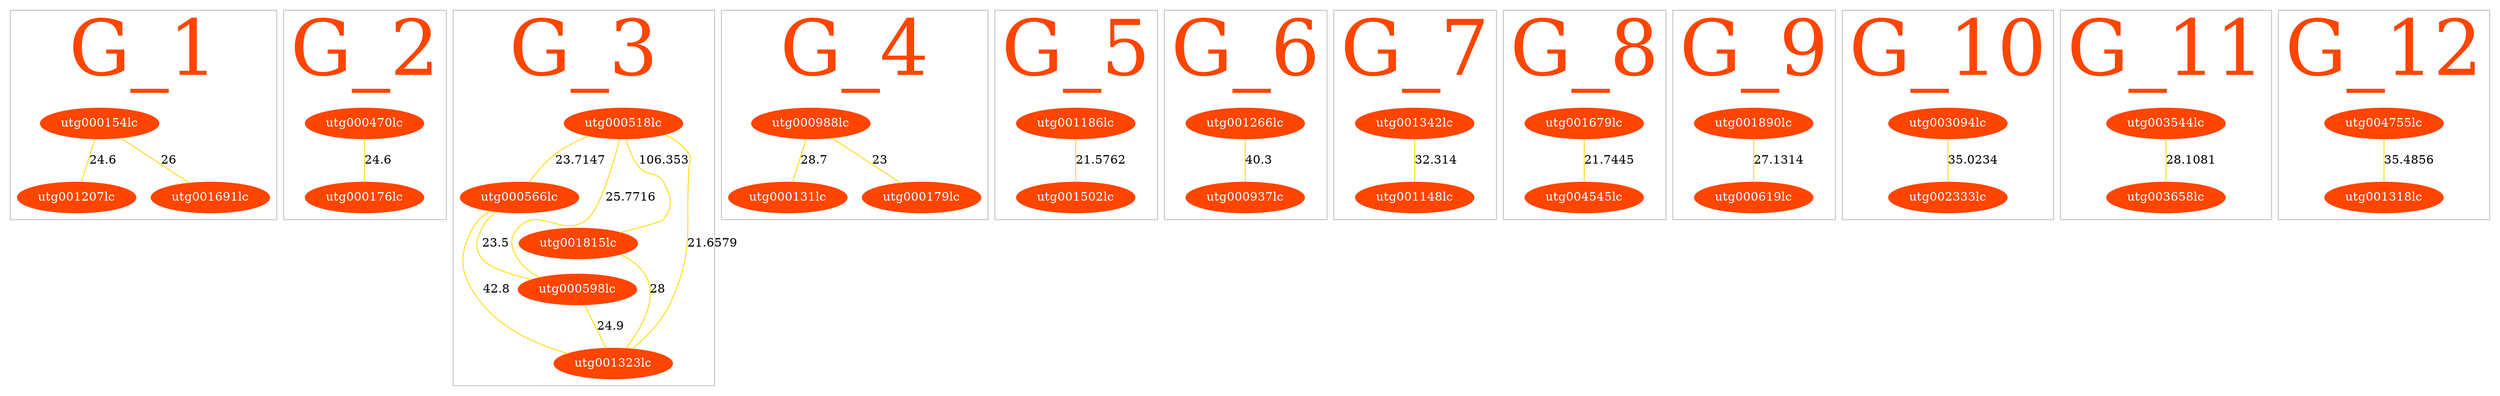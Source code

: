 /* Here are the raw subclusters of selected haplotigs */
graph	Graph_1 {
	subgraph cluster_0 {
	utg000154lc -- utg001207lc [color=gold, penwidth=1, arrowsize=1, label=24.6]; /* cluster 0 */
	utg000154lc -- utg001691lc [color=gold, penwidth=1, arrowsize=1, label=26]; /* cluster 0 */
	utg000154lc [color=orangered, style=filled, fillcolor=orangered, fontcolor=white]; /* 1 : 20000001~40000000 */
	utg001207lc [color=orangered, style=filled, fillcolor=orangered, fontcolor=white]; /* 1 : 20000001~40000000 */
	utg001691lc [color=orangered, style=filled, fillcolor=orangered, fontcolor=white]; /* 1 : 20000001~40000000 */
	label="G_1";
	fontsize=90;
	fontcolor=orangered;
	color=gray;
	/* 3 contigs with total size of 2385823 bp */
	}
	subgraph cluster_1 {
	utg000470lc -- utg000176lc [color=gold, penwidth=1, arrowsize=1, label=24.6]; /* cluster 1 */
	utg000176lc [color=orangered, style=filled, fillcolor=orangered, fontcolor=white]; /* 2 : 40000001~60000000 */
	utg000470lc [color=orangered, style=filled, fillcolor=orangered, fontcolor=white]; /* 2 : 40000001~60000000 */
	label="G_2";
	fontsize=90;
	fontcolor=orangered;
	color=gray;
	/* 2 contigs with total size of 3661651 bp */
	}
	subgraph cluster_2 {
	utg000518lc -- utg000566lc [color=gold, penwidth=1, arrowsize=1, label=23.7147]; /* cluster 2 */
	utg000518lc -- utg000598lc [color=gold, penwidth=1, arrowsize=1, label=25.7716]; /* cluster 2 */
	utg000518lc -- utg001815lc [color=gold, penwidth=1, arrowsize=1, label=106.353]; /* cluster 2 */
	utg000566lc -- utg000598lc [color=gold, penwidth=1, arrowsize=1, label=23.5]; /* cluster 2 */
	utg000566lc -- utg001323lc [color=gold, penwidth=1, arrowsize=1, label=42.8]; /* cluster 2 */
	utg000598lc -- utg001323lc [color=gold, penwidth=1, arrowsize=1, label=24.9]; /* cluster 2 */
	utg001323lc -- utg000518lc [color=gold, penwidth=1, arrowsize=1, label=21.6579]; /* cluster 2 */
	utg001815lc -- utg001323lc [color=gold, penwidth=1, arrowsize=1, label=28]; /* cluster 2 */
	utg000518lc [color=orangered, style=filled, fillcolor=orangered, fontcolor=white]; /* 1 : 20000001~40000000 */
	utg000566lc [color=orangered, style=filled, fillcolor=orangered, fontcolor=white]; /* 1 : 20000001~40000000 */
	utg000598lc [color=orangered, style=filled, fillcolor=orangered, fontcolor=white]; /* 1 : 20000001~40000000 */
	utg001323lc [color=orangered, style=filled, fillcolor=orangered, fontcolor=white]; /* 1 : 20000001~40000000 */
	utg001815lc [color=orangered, style=filled, fillcolor=orangered, fontcolor=white]; /* 1 : 20000001~40000000 */
	label="G_3";
	fontsize=90;
	fontcolor=orangered;
	color=gray;
	/* 5 contigs with total size of 4292870 bp */
	}
	subgraph cluster_3 {
	utg000988lc -- utg000131lc [color=gold, penwidth=1, arrowsize=1, label=28.7]; /* cluster 3 */
	utg000988lc -- utg000179lc [color=gold, penwidth=1, arrowsize=1, label=23]; /* cluster 3 */
	utg000131lc [color=orangered, style=filled, fillcolor=orangered, fontcolor=white]; /* 0 : 1~20000000 */
	utg000179lc [color=orangered, style=filled, fillcolor=orangered, fontcolor=white]; /* 0 : 1~20000000 */
	utg000988lc [color=orangered, style=filled, fillcolor=orangered, fontcolor=white]; /* 0 : 1~20000000 */
	label="G_4";
	fontsize=90;
	fontcolor=orangered;
	color=gray;
	/* 3 contigs with total size of 9686190 bp */
	}
	subgraph cluster_4 {
	utg001186lc -- utg001502lc [color=gold, penwidth=1, arrowsize=1, label=21.5762]; /* cluster 4 */
	utg001186lc [color=orangered, style=filled, fillcolor=orangered, fontcolor=white]; /* 2 : 40000001~60000000 */
	utg001502lc [color=orangered, style=filled, fillcolor=orangered, fontcolor=white]; /* 2 : 40000001~60000000 */
	label="G_5";
	fontsize=90;
	fontcolor=orangered;
	color=gray;
	/* 2 contigs with total size of 972112 bp */
	}
	subgraph cluster_5 {
	utg001266lc -- utg000937lc [color=gold, penwidth=1, arrowsize=1, label=40.3]; /* cluster 5 */
	utg000937lc [color=orangered, style=filled, fillcolor=orangered, fontcolor=white]; /* 0 : 1~20000000 */
	utg001266lc [color=orangered, style=filled, fillcolor=orangered, fontcolor=white]; /* 0 : 1~20000000 */
	label="G_6";
	fontsize=90;
	fontcolor=orangered;
	color=gray;
	/* 2 contigs with total size of 1100445 bp */
	}
	subgraph cluster_6 {
	utg001342lc -- utg001148lc [color=gold, penwidth=1, arrowsize=1, label=32.314]; /* cluster 6 */
	utg001148lc [color=orangered, style=filled, fillcolor=orangered, fontcolor=white]; /* 2 : 40000001~60000000 */
	utg001342lc [color=orangered, style=filled, fillcolor=orangered, fontcolor=white]; /* 2 : 40000001~60000000 */
	label="G_7";
	fontsize=90;
	fontcolor=orangered;
	color=gray;
	/* 2 contigs with total size of 1309266 bp */
	}
	subgraph cluster_7 {
	utg001679lc -- utg004545lc [color=gold, penwidth=1, arrowsize=1, label=21.7445]; /* cluster 7 */
	utg001679lc [color=orangered, style=filled, fillcolor=orangered, fontcolor=white]; /* 2 : 40000001~60000000 */
	utg004545lc [color=orangered, style=filled, fillcolor=orangered, fontcolor=white]; /* 2 : 40000001~60000000 */
	label="G_8";
	fontsize=90;
	fontcolor=orangered;
	color=gray;
	/* 2 contigs with total size of 510475 bp */
	}
	subgraph cluster_8 {
	utg001890lc -- utg000619lc [color=gold, penwidth=1, arrowsize=1, label=27.1314]; /* cluster 8 */
	utg000619lc [color=orangered, style=filled, fillcolor=orangered, fontcolor=white]; /* 0 : 1~20000000 */
	utg001890lc [color=orangered, style=filled, fillcolor=orangered, fontcolor=white]; /* 0 : 1~20000000 */
	label="G_9";
	fontsize=90;
	fontcolor=orangered;
	color=gray;
	/* 2 contigs with total size of 2643945 bp */
	}
	subgraph cluster_9 {
	utg003094lc -- utg002333lc [color=gold, penwidth=1, arrowsize=1, label=35.0234]; /* cluster 9 */
	utg002333lc [color=orangered, style=filled, fillcolor=orangered, fontcolor=white]; /* 2 : 40000001~60000000 */
	utg003094lc [color=orangered, style=filled, fillcolor=orangered, fontcolor=white]; /* 2 : 40000001~60000000 */
	label="G_10";
	fontsize=90;
	fontcolor=orangered;
	color=gray;
	/* 2 contigs with total size of 573902 bp */
	}
	subgraph cluster_10 {
	utg003544lc -- utg003658lc [color=gold, penwidth=1, arrowsize=1, label=28.1081]; /* cluster 10 */
	utg003544lc [color=orangered, style=filled, fillcolor=orangered, fontcolor=white]; /* 2 : 40000001~60000000 */
	utg003658lc [color=orangered, style=filled, fillcolor=orangered, fontcolor=white]; /* 2 : 40000001~60000000 */
	label="G_11";
	fontsize=90;
	fontcolor=orangered;
	color=gray;
	/* 2 contigs with total size of 864521 bp */
	}
	subgraph cluster_11 {
	utg004755lc -- utg001318lc [color=gold, penwidth=1, arrowsize=1, label=35.4856]; /* cluster 11 */
	utg001318lc [color=orangered, style=filled, fillcolor=orangered, fontcolor=white]; /* 0 : 1~20000000 */
	utg004755lc [color=orangered, style=filled, fillcolor=orangered, fontcolor=white]; /* 0 : 1~20000000 */
	label="G_12";
	fontsize=90;
	fontcolor=orangered;
	color=gray;
	/* 2 contigs with total size of 760871 bp */
	}
}
